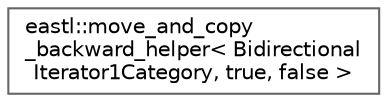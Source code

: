 digraph "类继承关系图"
{
 // LATEX_PDF_SIZE
  bgcolor="transparent";
  edge [fontname=Helvetica,fontsize=10,labelfontname=Helvetica,labelfontsize=10];
  node [fontname=Helvetica,fontsize=10,shape=box,height=0.2,width=0.4];
  rankdir="LR";
  Node0 [id="Node000000",label="eastl::move_and_copy\l_backward_helper\< Bidirectional\lIterator1Category, true, false \>",height=0.2,width=0.4,color="grey40", fillcolor="white", style="filled",URL="$structeastl_1_1move__and__copy__backward__helper_3_01_bidirectional_iterator1_category_00_01true_00_01false_01_4.html",tooltip=" "];
}

